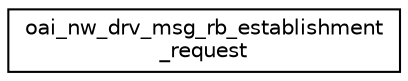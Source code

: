 digraph "Graphical Class Hierarchy"
{
 // LATEX_PDF_SIZE
  edge [fontname="Helvetica",fontsize="10",labelfontname="Helvetica",labelfontsize="10"];
  node [fontname="Helvetica",fontsize="10",shape=record];
  rankdir="LR";
  Node0 [label="oai_nw_drv_msg_rb_establishment\l_request",height=0.2,width=0.4,color="black", fillcolor="white", style="filled",URL="$structoai__nw__drv__msg__rb__establishment__request.html",tooltip=" "];
}
